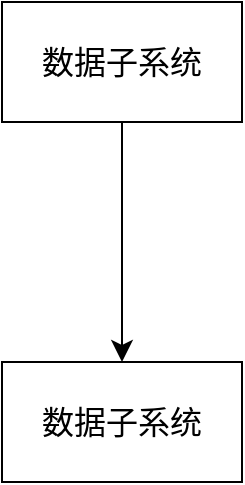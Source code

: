 <mxfile version="21.6.2" type="github" pages="2">
  <diagram name="Page-1" id="Wpa4r2qsWul9hfvkaEKu">
    <mxGraphModel dx="633" dy="196" grid="0" gridSize="10" guides="1" tooltips="1" connect="1" arrows="1" fold="1" page="0" pageScale="1" pageWidth="850" pageHeight="1100" math="0" shadow="0">
      <root>
        <mxCell id="0" />
        <mxCell id="1" parent="0" />
        <mxCell id="RqeaxDmkcFb-G47zrGvA-2" value="" style="edgeStyle=none;curved=1;rounded=0;orthogonalLoop=1;jettySize=auto;html=1;fontSize=12;startSize=8;endSize=8;" edge="1" parent="1" source="Dk4hTqMW0MozDyjW0iFj-1" target="RqeaxDmkcFb-G47zrGvA-1">
          <mxGeometry relative="1" as="geometry" />
        </mxCell>
        <mxCell id="Dk4hTqMW0MozDyjW0iFj-1" value="数据子系统" style="whiteSpace=wrap;html=1;fontSize=16;" parent="1" vertex="1">
          <mxGeometry x="197" y="28" width="120" height="60" as="geometry" />
        </mxCell>
        <mxCell id="RqeaxDmkcFb-G47zrGvA-1" value="数据子系统" style="whiteSpace=wrap;html=1;fontSize=16;" vertex="1" parent="1">
          <mxGeometry x="197" y="208" width="120" height="60" as="geometry" />
        </mxCell>
      </root>
    </mxGraphModel>
  </diagram>
  <diagram id="FFJUWdafCtmvIhKcyQDf" name="Page-2">
    <mxGraphModel dx="341" dy="430" grid="0" gridSize="10" guides="1" tooltips="1" connect="1" arrows="1" fold="1" page="0" pageScale="1" pageWidth="850" pageHeight="1100" math="0" shadow="0">
      <root>
        <mxCell id="0" />
        <mxCell id="1" parent="0" />
      </root>
    </mxGraphModel>
  </diagram>
</mxfile>
